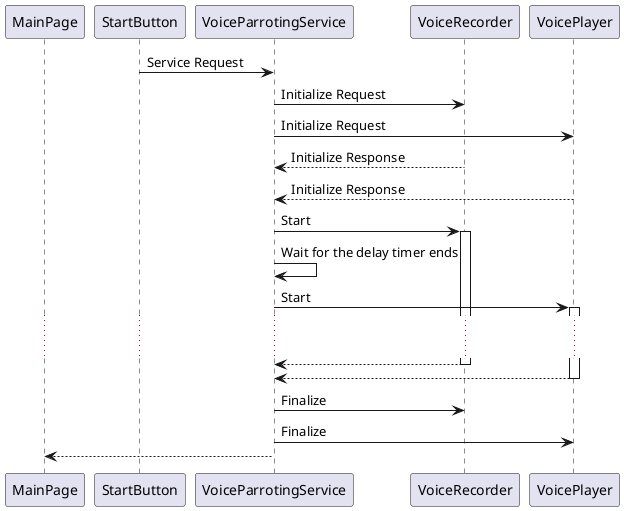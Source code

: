 @startuml VoiceParrotingSequence
participant MainPage
participant StartButton
participant VoiceParrotingService as Service
StartButton -> Service : Service Request
Service -> VoiceRecorder : Initialize Request
Service -> VoicePlayer : Initialize Request

VoiceRecorder --> Service : Initialize Response
VoicePlayer --> Service : Initialize Response

Service -> VoiceRecorder : Start
activate VoiceRecorder

Service -> Service : Wait for the delay timer ends

Service -> VoicePlayer : Start
activate VoicePlayer

... ...

VoiceRecorder --> Service 
deactivate VoiceRecorder

VoicePlayer --> Service
deactivate VoicePlayer

Service -> VoiceRecorder : Finalize
Service -> VoicePlayer : Finalize

Service --> MainPage 

@enduml